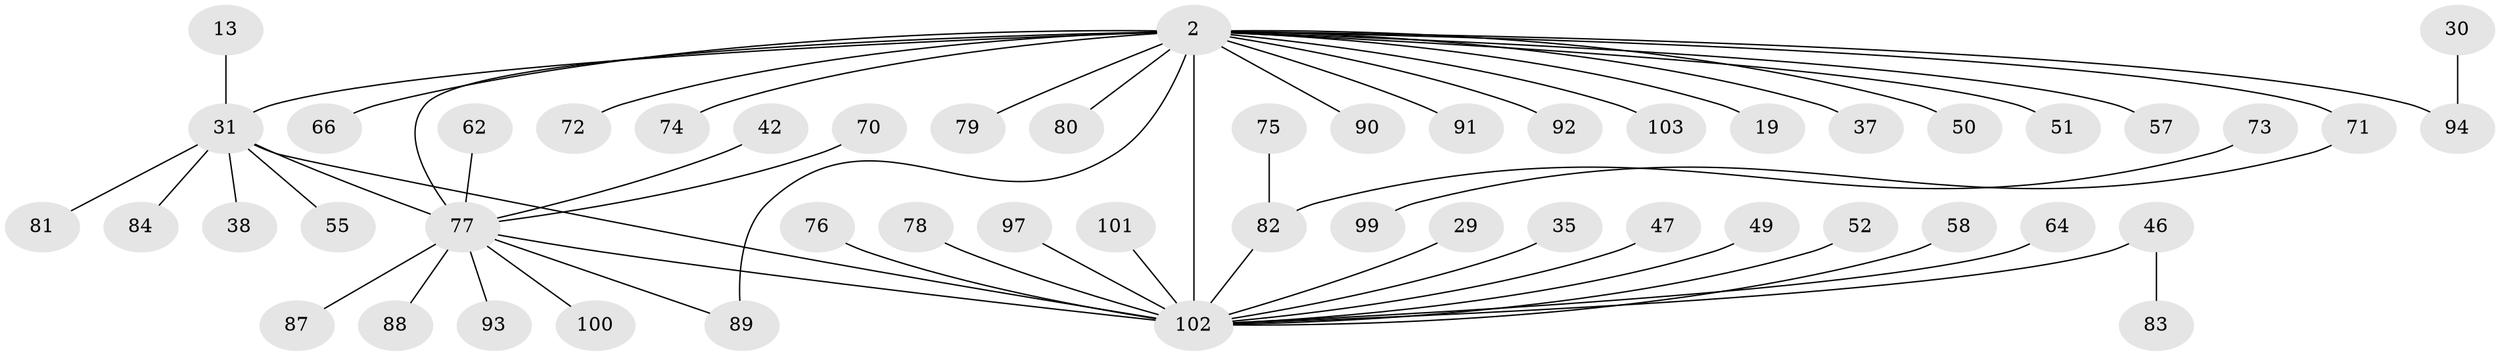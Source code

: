 // original degree distribution, {9: 0.009708737864077669, 30: 0.009708737864077669, 6: 0.019417475728155338, 3: 0.11650485436893204, 5: 0.02912621359223301, 4: 0.08737864077669903, 11: 0.009708737864077669, 16: 0.009708737864077669, 1: 0.49514563106796117, 10: 0.009708737864077669, 2: 0.20388349514563106}
// Generated by graph-tools (version 1.1) at 2025/48/03/09/25 04:48:01]
// undirected, 51 vertices, 54 edges
graph export_dot {
graph [start="1"]
  node [color=gray90,style=filled];
  2 [super="+1"];
  13;
  19;
  29;
  30;
  31 [super="+11"];
  35;
  37 [super="+12"];
  38;
  42;
  46;
  47;
  49;
  50;
  51;
  52;
  55;
  57 [super="+14"];
  58;
  62;
  64;
  66;
  70 [super="+53"];
  71 [super="+36+32"];
  72 [super="+23"];
  73;
  74;
  75;
  76;
  77 [super="+16+26+40+41+67"];
  78;
  79 [super="+68"];
  80 [super="+61"];
  81;
  82 [super="+21+5+69"];
  83 [super="+60"];
  84;
  87;
  88 [super="+25+27"];
  89 [super="+22"];
  90;
  91;
  92;
  93;
  94 [super="+20"];
  97;
  99;
  100;
  101;
  102 [super="+98+63+95"];
  103;
  2 -- 19;
  2 -- 50;
  2 -- 51;
  2 -- 66;
  2 -- 71 [weight=3];
  2 -- 74 [weight=2];
  2 -- 90;
  2 -- 91;
  2 -- 92;
  2 -- 103;
  2 -- 31 [weight=2];
  2 -- 37;
  2 -- 57;
  2 -- 72;
  2 -- 80;
  2 -- 79;
  2 -- 102 [weight=10];
  2 -- 94 [weight=2];
  2 -- 89 [weight=2];
  2 -- 77 [weight=2];
  13 -- 31;
  29 -- 102;
  30 -- 94;
  31 -- 81;
  31 -- 38;
  31 -- 84;
  31 -- 55;
  31 -- 102 [weight=5];
  31 -- 77 [weight=4];
  35 -- 102;
  42 -- 77;
  46 -- 83;
  46 -- 102 [weight=2];
  47 -- 102;
  49 -- 102;
  52 -- 102;
  58 -- 102;
  62 -- 77;
  64 -- 102;
  70 -- 77;
  71 -- 99;
  73 -- 82;
  75 -- 82;
  76 -- 102;
  77 -- 102 [weight=2];
  77 -- 100;
  77 -- 87;
  77 -- 88;
  77 -- 89;
  77 -- 93;
  78 -- 102;
  82 -- 102 [weight=3];
  97 -- 102;
  101 -- 102;
}
